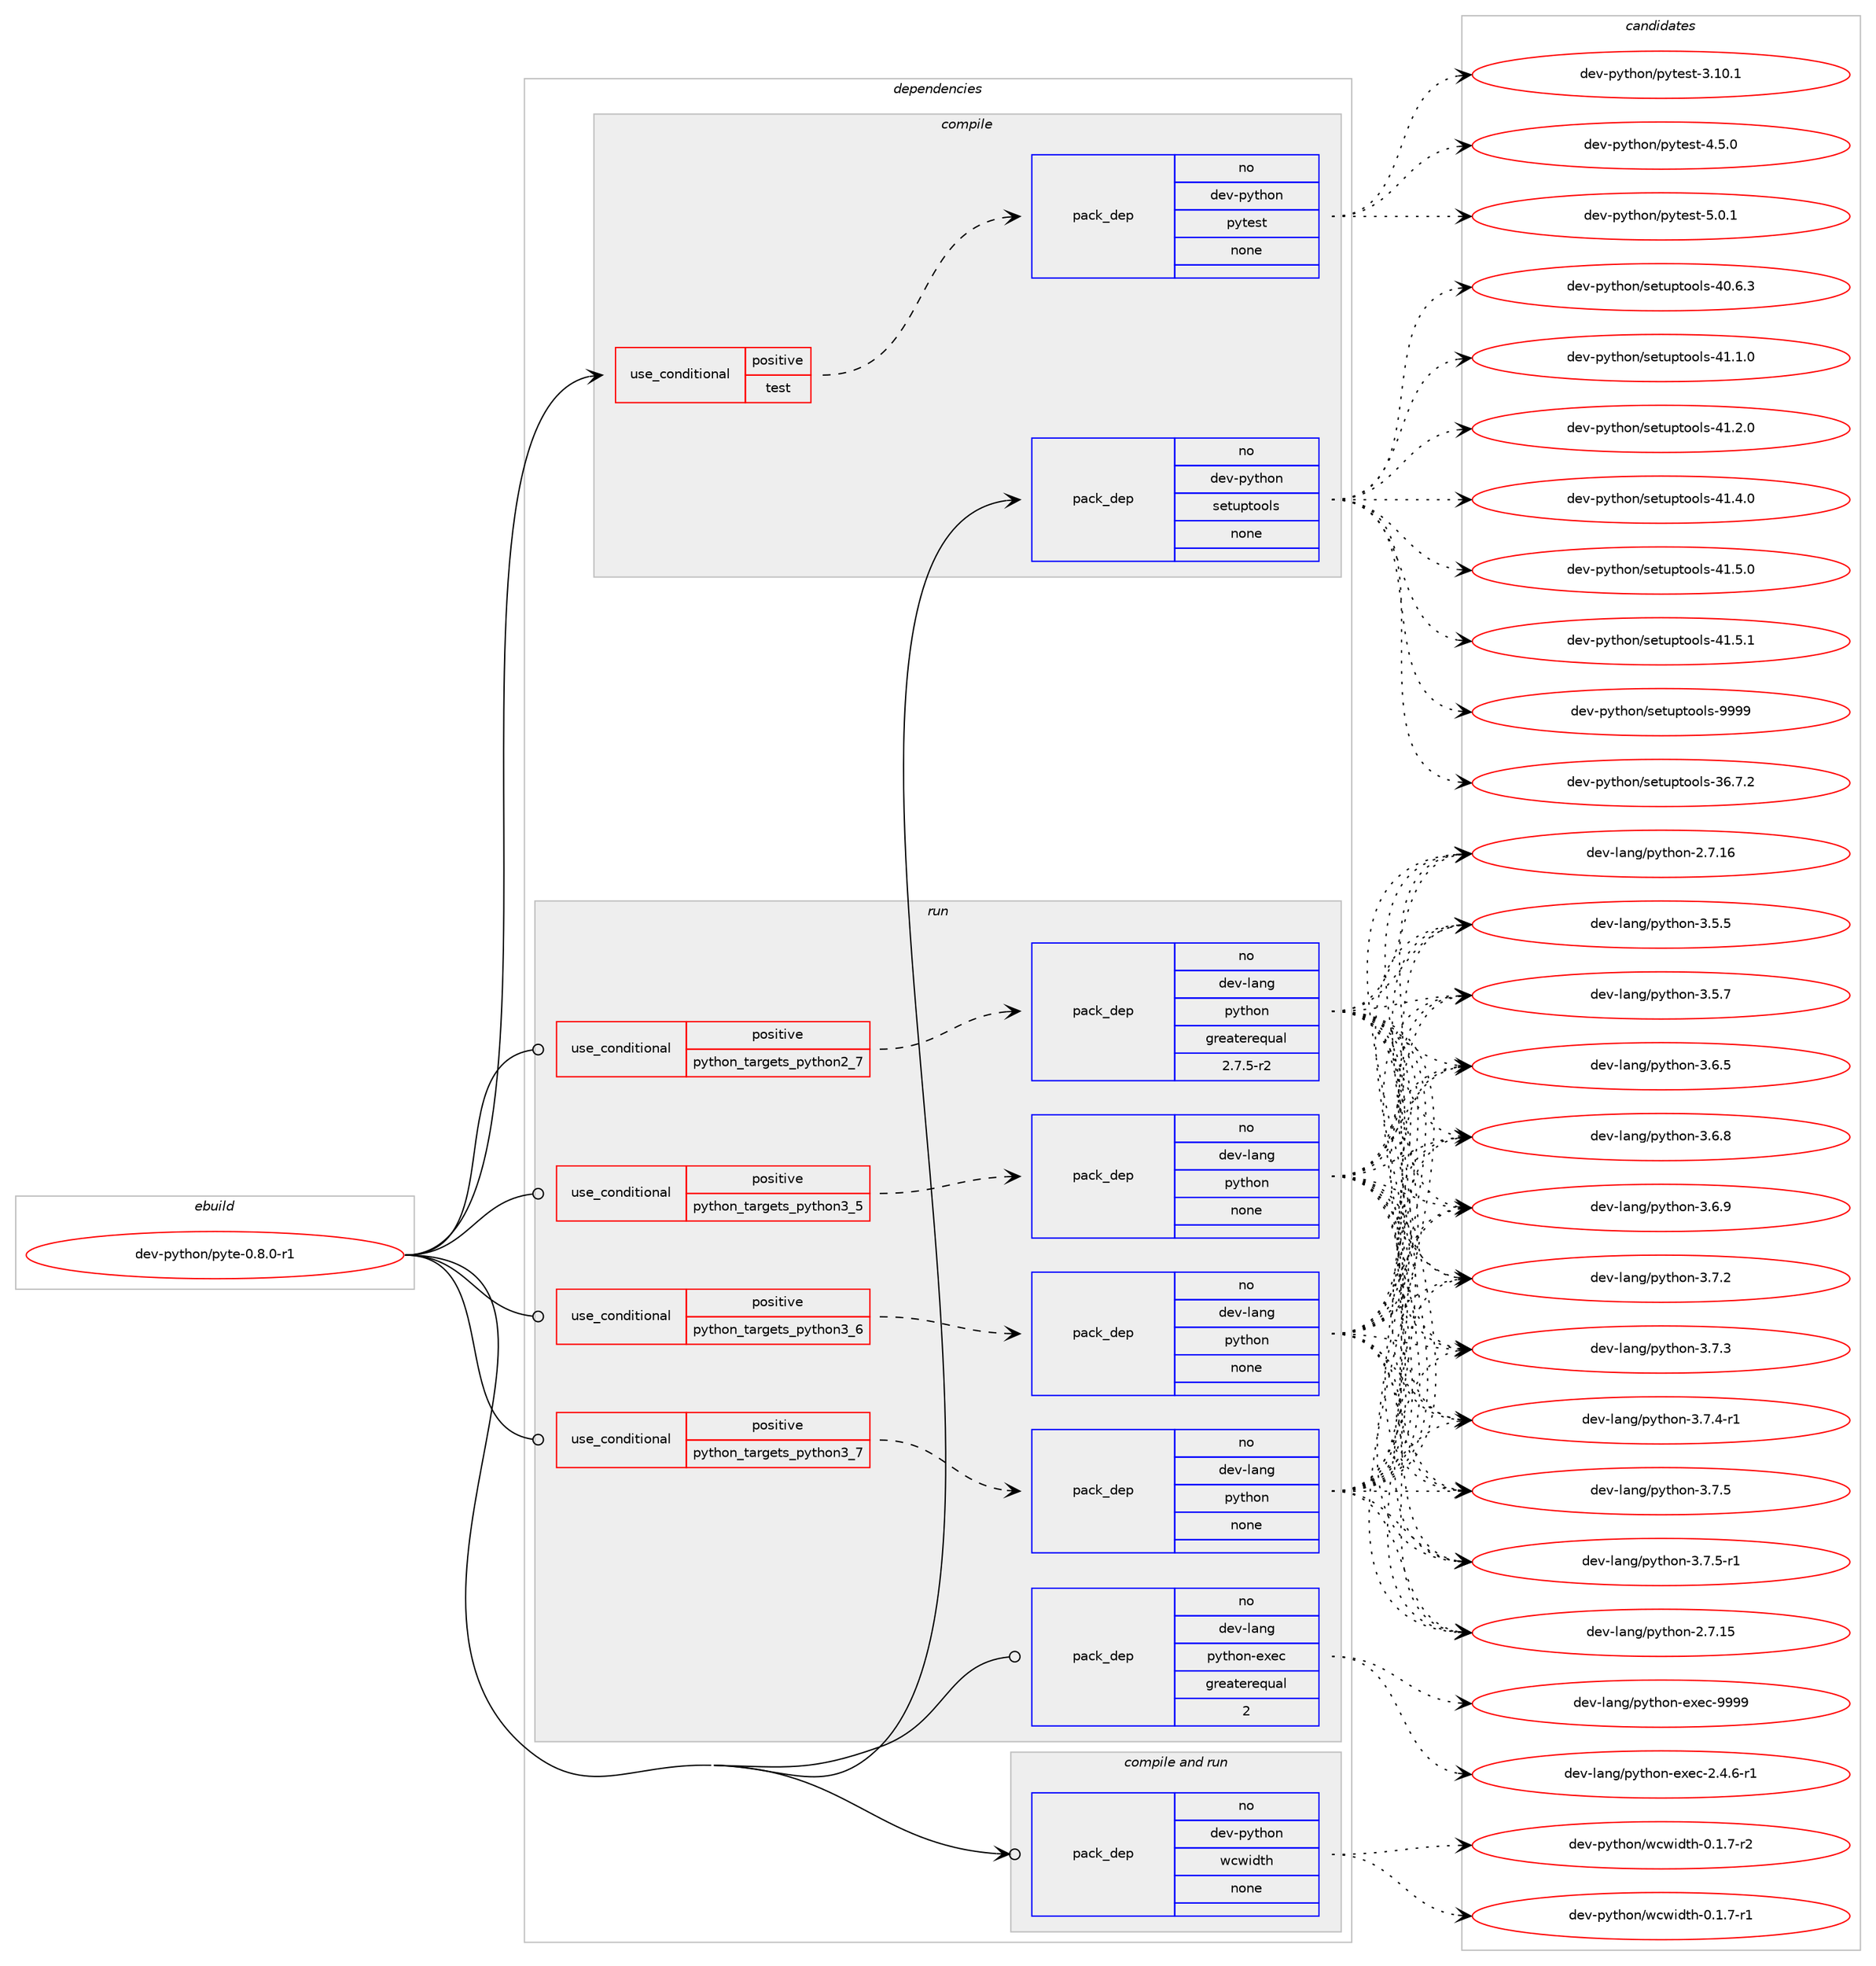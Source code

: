 digraph prolog {

# *************
# Graph options
# *************

newrank=true;
concentrate=true;
compound=true;
graph [rankdir=LR,fontname=Helvetica,fontsize=10,ranksep=1.5];#, ranksep=2.5, nodesep=0.2];
edge  [arrowhead=vee];
node  [fontname=Helvetica,fontsize=10];

# **********
# The ebuild
# **********

subgraph cluster_leftcol {
color=gray;
rank=same;
label=<<i>ebuild</i>>;
id [label="dev-python/pyte-0.8.0-r1", color=red, width=4, href="../dev-python/pyte-0.8.0-r1.svg"];
}

# ****************
# The dependencies
# ****************

subgraph cluster_midcol {
color=gray;
label=<<i>dependencies</i>>;
subgraph cluster_compile {
fillcolor="#eeeeee";
style=filled;
label=<<i>compile</i>>;
subgraph cond146903 {
dependency629026 [label=<<TABLE BORDER="0" CELLBORDER="1" CELLSPACING="0" CELLPADDING="4"><TR><TD ROWSPAN="3" CELLPADDING="10">use_conditional</TD></TR><TR><TD>positive</TD></TR><TR><TD>test</TD></TR></TABLE>>, shape=none, color=red];
subgraph pack470258 {
dependency629027 [label=<<TABLE BORDER="0" CELLBORDER="1" CELLSPACING="0" CELLPADDING="4" WIDTH="220"><TR><TD ROWSPAN="6" CELLPADDING="30">pack_dep</TD></TR><TR><TD WIDTH="110">no</TD></TR><TR><TD>dev-python</TD></TR><TR><TD>pytest</TD></TR><TR><TD>none</TD></TR><TR><TD></TD></TR></TABLE>>, shape=none, color=blue];
}
dependency629026:e -> dependency629027:w [weight=20,style="dashed",arrowhead="vee"];
}
id:e -> dependency629026:w [weight=20,style="solid",arrowhead="vee"];
subgraph pack470259 {
dependency629028 [label=<<TABLE BORDER="0" CELLBORDER="1" CELLSPACING="0" CELLPADDING="4" WIDTH="220"><TR><TD ROWSPAN="6" CELLPADDING="30">pack_dep</TD></TR><TR><TD WIDTH="110">no</TD></TR><TR><TD>dev-python</TD></TR><TR><TD>setuptools</TD></TR><TR><TD>none</TD></TR><TR><TD></TD></TR></TABLE>>, shape=none, color=blue];
}
id:e -> dependency629028:w [weight=20,style="solid",arrowhead="vee"];
}
subgraph cluster_compileandrun {
fillcolor="#eeeeee";
style=filled;
label=<<i>compile and run</i>>;
subgraph pack470260 {
dependency629029 [label=<<TABLE BORDER="0" CELLBORDER="1" CELLSPACING="0" CELLPADDING="4" WIDTH="220"><TR><TD ROWSPAN="6" CELLPADDING="30">pack_dep</TD></TR><TR><TD WIDTH="110">no</TD></TR><TR><TD>dev-python</TD></TR><TR><TD>wcwidth</TD></TR><TR><TD>none</TD></TR><TR><TD></TD></TR></TABLE>>, shape=none, color=blue];
}
id:e -> dependency629029:w [weight=20,style="solid",arrowhead="odotvee"];
}
subgraph cluster_run {
fillcolor="#eeeeee";
style=filled;
label=<<i>run</i>>;
subgraph cond146904 {
dependency629030 [label=<<TABLE BORDER="0" CELLBORDER="1" CELLSPACING="0" CELLPADDING="4"><TR><TD ROWSPAN="3" CELLPADDING="10">use_conditional</TD></TR><TR><TD>positive</TD></TR><TR><TD>python_targets_python2_7</TD></TR></TABLE>>, shape=none, color=red];
subgraph pack470261 {
dependency629031 [label=<<TABLE BORDER="0" CELLBORDER="1" CELLSPACING="0" CELLPADDING="4" WIDTH="220"><TR><TD ROWSPAN="6" CELLPADDING="30">pack_dep</TD></TR><TR><TD WIDTH="110">no</TD></TR><TR><TD>dev-lang</TD></TR><TR><TD>python</TD></TR><TR><TD>greaterequal</TD></TR><TR><TD>2.7.5-r2</TD></TR></TABLE>>, shape=none, color=blue];
}
dependency629030:e -> dependency629031:w [weight=20,style="dashed",arrowhead="vee"];
}
id:e -> dependency629030:w [weight=20,style="solid",arrowhead="odot"];
subgraph cond146905 {
dependency629032 [label=<<TABLE BORDER="0" CELLBORDER="1" CELLSPACING="0" CELLPADDING="4"><TR><TD ROWSPAN="3" CELLPADDING="10">use_conditional</TD></TR><TR><TD>positive</TD></TR><TR><TD>python_targets_python3_5</TD></TR></TABLE>>, shape=none, color=red];
subgraph pack470262 {
dependency629033 [label=<<TABLE BORDER="0" CELLBORDER="1" CELLSPACING="0" CELLPADDING="4" WIDTH="220"><TR><TD ROWSPAN="6" CELLPADDING="30">pack_dep</TD></TR><TR><TD WIDTH="110">no</TD></TR><TR><TD>dev-lang</TD></TR><TR><TD>python</TD></TR><TR><TD>none</TD></TR><TR><TD></TD></TR></TABLE>>, shape=none, color=blue];
}
dependency629032:e -> dependency629033:w [weight=20,style="dashed",arrowhead="vee"];
}
id:e -> dependency629032:w [weight=20,style="solid",arrowhead="odot"];
subgraph cond146906 {
dependency629034 [label=<<TABLE BORDER="0" CELLBORDER="1" CELLSPACING="0" CELLPADDING="4"><TR><TD ROWSPAN="3" CELLPADDING="10">use_conditional</TD></TR><TR><TD>positive</TD></TR><TR><TD>python_targets_python3_6</TD></TR></TABLE>>, shape=none, color=red];
subgraph pack470263 {
dependency629035 [label=<<TABLE BORDER="0" CELLBORDER="1" CELLSPACING="0" CELLPADDING="4" WIDTH="220"><TR><TD ROWSPAN="6" CELLPADDING="30">pack_dep</TD></TR><TR><TD WIDTH="110">no</TD></TR><TR><TD>dev-lang</TD></TR><TR><TD>python</TD></TR><TR><TD>none</TD></TR><TR><TD></TD></TR></TABLE>>, shape=none, color=blue];
}
dependency629034:e -> dependency629035:w [weight=20,style="dashed",arrowhead="vee"];
}
id:e -> dependency629034:w [weight=20,style="solid",arrowhead="odot"];
subgraph cond146907 {
dependency629036 [label=<<TABLE BORDER="0" CELLBORDER="1" CELLSPACING="0" CELLPADDING="4"><TR><TD ROWSPAN="3" CELLPADDING="10">use_conditional</TD></TR><TR><TD>positive</TD></TR><TR><TD>python_targets_python3_7</TD></TR></TABLE>>, shape=none, color=red];
subgraph pack470264 {
dependency629037 [label=<<TABLE BORDER="0" CELLBORDER="1" CELLSPACING="0" CELLPADDING="4" WIDTH="220"><TR><TD ROWSPAN="6" CELLPADDING="30">pack_dep</TD></TR><TR><TD WIDTH="110">no</TD></TR><TR><TD>dev-lang</TD></TR><TR><TD>python</TD></TR><TR><TD>none</TD></TR><TR><TD></TD></TR></TABLE>>, shape=none, color=blue];
}
dependency629036:e -> dependency629037:w [weight=20,style="dashed",arrowhead="vee"];
}
id:e -> dependency629036:w [weight=20,style="solid",arrowhead="odot"];
subgraph pack470265 {
dependency629038 [label=<<TABLE BORDER="0" CELLBORDER="1" CELLSPACING="0" CELLPADDING="4" WIDTH="220"><TR><TD ROWSPAN="6" CELLPADDING="30">pack_dep</TD></TR><TR><TD WIDTH="110">no</TD></TR><TR><TD>dev-lang</TD></TR><TR><TD>python-exec</TD></TR><TR><TD>greaterequal</TD></TR><TR><TD>2</TD></TR></TABLE>>, shape=none, color=blue];
}
id:e -> dependency629038:w [weight=20,style="solid",arrowhead="odot"];
}
}

# **************
# The candidates
# **************

subgraph cluster_choices {
rank=same;
color=gray;
label=<<i>candidates</i>>;

subgraph choice470258 {
color=black;
nodesep=1;
choice100101118451121211161041111104711212111610111511645514649484649 [label="dev-python/pytest-3.10.1", color=red, width=4,href="../dev-python/pytest-3.10.1.svg"];
choice1001011184511212111610411111047112121116101115116455246534648 [label="dev-python/pytest-4.5.0", color=red, width=4,href="../dev-python/pytest-4.5.0.svg"];
choice1001011184511212111610411111047112121116101115116455346484649 [label="dev-python/pytest-5.0.1", color=red, width=4,href="../dev-python/pytest-5.0.1.svg"];
dependency629027:e -> choice100101118451121211161041111104711212111610111511645514649484649:w [style=dotted,weight="100"];
dependency629027:e -> choice1001011184511212111610411111047112121116101115116455246534648:w [style=dotted,weight="100"];
dependency629027:e -> choice1001011184511212111610411111047112121116101115116455346484649:w [style=dotted,weight="100"];
}
subgraph choice470259 {
color=black;
nodesep=1;
choice100101118451121211161041111104711510111611711211611111110811545515446554650 [label="dev-python/setuptools-36.7.2", color=red, width=4,href="../dev-python/setuptools-36.7.2.svg"];
choice100101118451121211161041111104711510111611711211611111110811545524846544651 [label="dev-python/setuptools-40.6.3", color=red, width=4,href="../dev-python/setuptools-40.6.3.svg"];
choice100101118451121211161041111104711510111611711211611111110811545524946494648 [label="dev-python/setuptools-41.1.0", color=red, width=4,href="../dev-python/setuptools-41.1.0.svg"];
choice100101118451121211161041111104711510111611711211611111110811545524946504648 [label="dev-python/setuptools-41.2.0", color=red, width=4,href="../dev-python/setuptools-41.2.0.svg"];
choice100101118451121211161041111104711510111611711211611111110811545524946524648 [label="dev-python/setuptools-41.4.0", color=red, width=4,href="../dev-python/setuptools-41.4.0.svg"];
choice100101118451121211161041111104711510111611711211611111110811545524946534648 [label="dev-python/setuptools-41.5.0", color=red, width=4,href="../dev-python/setuptools-41.5.0.svg"];
choice100101118451121211161041111104711510111611711211611111110811545524946534649 [label="dev-python/setuptools-41.5.1", color=red, width=4,href="../dev-python/setuptools-41.5.1.svg"];
choice10010111845112121116104111110471151011161171121161111111081154557575757 [label="dev-python/setuptools-9999", color=red, width=4,href="../dev-python/setuptools-9999.svg"];
dependency629028:e -> choice100101118451121211161041111104711510111611711211611111110811545515446554650:w [style=dotted,weight="100"];
dependency629028:e -> choice100101118451121211161041111104711510111611711211611111110811545524846544651:w [style=dotted,weight="100"];
dependency629028:e -> choice100101118451121211161041111104711510111611711211611111110811545524946494648:w [style=dotted,weight="100"];
dependency629028:e -> choice100101118451121211161041111104711510111611711211611111110811545524946504648:w [style=dotted,weight="100"];
dependency629028:e -> choice100101118451121211161041111104711510111611711211611111110811545524946524648:w [style=dotted,weight="100"];
dependency629028:e -> choice100101118451121211161041111104711510111611711211611111110811545524946534648:w [style=dotted,weight="100"];
dependency629028:e -> choice100101118451121211161041111104711510111611711211611111110811545524946534649:w [style=dotted,weight="100"];
dependency629028:e -> choice10010111845112121116104111110471151011161171121161111111081154557575757:w [style=dotted,weight="100"];
}
subgraph choice470260 {
color=black;
nodesep=1;
choice1001011184511212111610411111047119991191051001161044548464946554511449 [label="dev-python/wcwidth-0.1.7-r1", color=red, width=4,href="../dev-python/wcwidth-0.1.7-r1.svg"];
choice1001011184511212111610411111047119991191051001161044548464946554511450 [label="dev-python/wcwidth-0.1.7-r2", color=red, width=4,href="../dev-python/wcwidth-0.1.7-r2.svg"];
dependency629029:e -> choice1001011184511212111610411111047119991191051001161044548464946554511449:w [style=dotted,weight="100"];
dependency629029:e -> choice1001011184511212111610411111047119991191051001161044548464946554511450:w [style=dotted,weight="100"];
}
subgraph choice470261 {
color=black;
nodesep=1;
choice10010111845108971101034711212111610411111045504655464953 [label="dev-lang/python-2.7.15", color=red, width=4,href="../dev-lang/python-2.7.15.svg"];
choice10010111845108971101034711212111610411111045504655464954 [label="dev-lang/python-2.7.16", color=red, width=4,href="../dev-lang/python-2.7.16.svg"];
choice100101118451089711010347112121116104111110455146534653 [label="dev-lang/python-3.5.5", color=red, width=4,href="../dev-lang/python-3.5.5.svg"];
choice100101118451089711010347112121116104111110455146534655 [label="dev-lang/python-3.5.7", color=red, width=4,href="../dev-lang/python-3.5.7.svg"];
choice100101118451089711010347112121116104111110455146544653 [label="dev-lang/python-3.6.5", color=red, width=4,href="../dev-lang/python-3.6.5.svg"];
choice100101118451089711010347112121116104111110455146544656 [label="dev-lang/python-3.6.8", color=red, width=4,href="../dev-lang/python-3.6.8.svg"];
choice100101118451089711010347112121116104111110455146544657 [label="dev-lang/python-3.6.9", color=red, width=4,href="../dev-lang/python-3.6.9.svg"];
choice100101118451089711010347112121116104111110455146554650 [label="dev-lang/python-3.7.2", color=red, width=4,href="../dev-lang/python-3.7.2.svg"];
choice100101118451089711010347112121116104111110455146554651 [label="dev-lang/python-3.7.3", color=red, width=4,href="../dev-lang/python-3.7.3.svg"];
choice1001011184510897110103471121211161041111104551465546524511449 [label="dev-lang/python-3.7.4-r1", color=red, width=4,href="../dev-lang/python-3.7.4-r1.svg"];
choice100101118451089711010347112121116104111110455146554653 [label="dev-lang/python-3.7.5", color=red, width=4,href="../dev-lang/python-3.7.5.svg"];
choice1001011184510897110103471121211161041111104551465546534511449 [label="dev-lang/python-3.7.5-r1", color=red, width=4,href="../dev-lang/python-3.7.5-r1.svg"];
dependency629031:e -> choice10010111845108971101034711212111610411111045504655464953:w [style=dotted,weight="100"];
dependency629031:e -> choice10010111845108971101034711212111610411111045504655464954:w [style=dotted,weight="100"];
dependency629031:e -> choice100101118451089711010347112121116104111110455146534653:w [style=dotted,weight="100"];
dependency629031:e -> choice100101118451089711010347112121116104111110455146534655:w [style=dotted,weight="100"];
dependency629031:e -> choice100101118451089711010347112121116104111110455146544653:w [style=dotted,weight="100"];
dependency629031:e -> choice100101118451089711010347112121116104111110455146544656:w [style=dotted,weight="100"];
dependency629031:e -> choice100101118451089711010347112121116104111110455146544657:w [style=dotted,weight="100"];
dependency629031:e -> choice100101118451089711010347112121116104111110455146554650:w [style=dotted,weight="100"];
dependency629031:e -> choice100101118451089711010347112121116104111110455146554651:w [style=dotted,weight="100"];
dependency629031:e -> choice1001011184510897110103471121211161041111104551465546524511449:w [style=dotted,weight="100"];
dependency629031:e -> choice100101118451089711010347112121116104111110455146554653:w [style=dotted,weight="100"];
dependency629031:e -> choice1001011184510897110103471121211161041111104551465546534511449:w [style=dotted,weight="100"];
}
subgraph choice470262 {
color=black;
nodesep=1;
choice10010111845108971101034711212111610411111045504655464953 [label="dev-lang/python-2.7.15", color=red, width=4,href="../dev-lang/python-2.7.15.svg"];
choice10010111845108971101034711212111610411111045504655464954 [label="dev-lang/python-2.7.16", color=red, width=4,href="../dev-lang/python-2.7.16.svg"];
choice100101118451089711010347112121116104111110455146534653 [label="dev-lang/python-3.5.5", color=red, width=4,href="../dev-lang/python-3.5.5.svg"];
choice100101118451089711010347112121116104111110455146534655 [label="dev-lang/python-3.5.7", color=red, width=4,href="../dev-lang/python-3.5.7.svg"];
choice100101118451089711010347112121116104111110455146544653 [label="dev-lang/python-3.6.5", color=red, width=4,href="../dev-lang/python-3.6.5.svg"];
choice100101118451089711010347112121116104111110455146544656 [label="dev-lang/python-3.6.8", color=red, width=4,href="../dev-lang/python-3.6.8.svg"];
choice100101118451089711010347112121116104111110455146544657 [label="dev-lang/python-3.6.9", color=red, width=4,href="../dev-lang/python-3.6.9.svg"];
choice100101118451089711010347112121116104111110455146554650 [label="dev-lang/python-3.7.2", color=red, width=4,href="../dev-lang/python-3.7.2.svg"];
choice100101118451089711010347112121116104111110455146554651 [label="dev-lang/python-3.7.3", color=red, width=4,href="../dev-lang/python-3.7.3.svg"];
choice1001011184510897110103471121211161041111104551465546524511449 [label="dev-lang/python-3.7.4-r1", color=red, width=4,href="../dev-lang/python-3.7.4-r1.svg"];
choice100101118451089711010347112121116104111110455146554653 [label="dev-lang/python-3.7.5", color=red, width=4,href="../dev-lang/python-3.7.5.svg"];
choice1001011184510897110103471121211161041111104551465546534511449 [label="dev-lang/python-3.7.5-r1", color=red, width=4,href="../dev-lang/python-3.7.5-r1.svg"];
dependency629033:e -> choice10010111845108971101034711212111610411111045504655464953:w [style=dotted,weight="100"];
dependency629033:e -> choice10010111845108971101034711212111610411111045504655464954:w [style=dotted,weight="100"];
dependency629033:e -> choice100101118451089711010347112121116104111110455146534653:w [style=dotted,weight="100"];
dependency629033:e -> choice100101118451089711010347112121116104111110455146534655:w [style=dotted,weight="100"];
dependency629033:e -> choice100101118451089711010347112121116104111110455146544653:w [style=dotted,weight="100"];
dependency629033:e -> choice100101118451089711010347112121116104111110455146544656:w [style=dotted,weight="100"];
dependency629033:e -> choice100101118451089711010347112121116104111110455146544657:w [style=dotted,weight="100"];
dependency629033:e -> choice100101118451089711010347112121116104111110455146554650:w [style=dotted,weight="100"];
dependency629033:e -> choice100101118451089711010347112121116104111110455146554651:w [style=dotted,weight="100"];
dependency629033:e -> choice1001011184510897110103471121211161041111104551465546524511449:w [style=dotted,weight="100"];
dependency629033:e -> choice100101118451089711010347112121116104111110455146554653:w [style=dotted,weight="100"];
dependency629033:e -> choice1001011184510897110103471121211161041111104551465546534511449:w [style=dotted,weight="100"];
}
subgraph choice470263 {
color=black;
nodesep=1;
choice10010111845108971101034711212111610411111045504655464953 [label="dev-lang/python-2.7.15", color=red, width=4,href="../dev-lang/python-2.7.15.svg"];
choice10010111845108971101034711212111610411111045504655464954 [label="dev-lang/python-2.7.16", color=red, width=4,href="../dev-lang/python-2.7.16.svg"];
choice100101118451089711010347112121116104111110455146534653 [label="dev-lang/python-3.5.5", color=red, width=4,href="../dev-lang/python-3.5.5.svg"];
choice100101118451089711010347112121116104111110455146534655 [label="dev-lang/python-3.5.7", color=red, width=4,href="../dev-lang/python-3.5.7.svg"];
choice100101118451089711010347112121116104111110455146544653 [label="dev-lang/python-3.6.5", color=red, width=4,href="../dev-lang/python-3.6.5.svg"];
choice100101118451089711010347112121116104111110455146544656 [label="dev-lang/python-3.6.8", color=red, width=4,href="../dev-lang/python-3.6.8.svg"];
choice100101118451089711010347112121116104111110455146544657 [label="dev-lang/python-3.6.9", color=red, width=4,href="../dev-lang/python-3.6.9.svg"];
choice100101118451089711010347112121116104111110455146554650 [label="dev-lang/python-3.7.2", color=red, width=4,href="../dev-lang/python-3.7.2.svg"];
choice100101118451089711010347112121116104111110455146554651 [label="dev-lang/python-3.7.3", color=red, width=4,href="../dev-lang/python-3.7.3.svg"];
choice1001011184510897110103471121211161041111104551465546524511449 [label="dev-lang/python-3.7.4-r1", color=red, width=4,href="../dev-lang/python-3.7.4-r1.svg"];
choice100101118451089711010347112121116104111110455146554653 [label="dev-lang/python-3.7.5", color=red, width=4,href="../dev-lang/python-3.7.5.svg"];
choice1001011184510897110103471121211161041111104551465546534511449 [label="dev-lang/python-3.7.5-r1", color=red, width=4,href="../dev-lang/python-3.7.5-r1.svg"];
dependency629035:e -> choice10010111845108971101034711212111610411111045504655464953:w [style=dotted,weight="100"];
dependency629035:e -> choice10010111845108971101034711212111610411111045504655464954:w [style=dotted,weight="100"];
dependency629035:e -> choice100101118451089711010347112121116104111110455146534653:w [style=dotted,weight="100"];
dependency629035:e -> choice100101118451089711010347112121116104111110455146534655:w [style=dotted,weight="100"];
dependency629035:e -> choice100101118451089711010347112121116104111110455146544653:w [style=dotted,weight="100"];
dependency629035:e -> choice100101118451089711010347112121116104111110455146544656:w [style=dotted,weight="100"];
dependency629035:e -> choice100101118451089711010347112121116104111110455146544657:w [style=dotted,weight="100"];
dependency629035:e -> choice100101118451089711010347112121116104111110455146554650:w [style=dotted,weight="100"];
dependency629035:e -> choice100101118451089711010347112121116104111110455146554651:w [style=dotted,weight="100"];
dependency629035:e -> choice1001011184510897110103471121211161041111104551465546524511449:w [style=dotted,weight="100"];
dependency629035:e -> choice100101118451089711010347112121116104111110455146554653:w [style=dotted,weight="100"];
dependency629035:e -> choice1001011184510897110103471121211161041111104551465546534511449:w [style=dotted,weight="100"];
}
subgraph choice470264 {
color=black;
nodesep=1;
choice10010111845108971101034711212111610411111045504655464953 [label="dev-lang/python-2.7.15", color=red, width=4,href="../dev-lang/python-2.7.15.svg"];
choice10010111845108971101034711212111610411111045504655464954 [label="dev-lang/python-2.7.16", color=red, width=4,href="../dev-lang/python-2.7.16.svg"];
choice100101118451089711010347112121116104111110455146534653 [label="dev-lang/python-3.5.5", color=red, width=4,href="../dev-lang/python-3.5.5.svg"];
choice100101118451089711010347112121116104111110455146534655 [label="dev-lang/python-3.5.7", color=red, width=4,href="../dev-lang/python-3.5.7.svg"];
choice100101118451089711010347112121116104111110455146544653 [label="dev-lang/python-3.6.5", color=red, width=4,href="../dev-lang/python-3.6.5.svg"];
choice100101118451089711010347112121116104111110455146544656 [label="dev-lang/python-3.6.8", color=red, width=4,href="../dev-lang/python-3.6.8.svg"];
choice100101118451089711010347112121116104111110455146544657 [label="dev-lang/python-3.6.9", color=red, width=4,href="../dev-lang/python-3.6.9.svg"];
choice100101118451089711010347112121116104111110455146554650 [label="dev-lang/python-3.7.2", color=red, width=4,href="../dev-lang/python-3.7.2.svg"];
choice100101118451089711010347112121116104111110455146554651 [label="dev-lang/python-3.7.3", color=red, width=4,href="../dev-lang/python-3.7.3.svg"];
choice1001011184510897110103471121211161041111104551465546524511449 [label="dev-lang/python-3.7.4-r1", color=red, width=4,href="../dev-lang/python-3.7.4-r1.svg"];
choice100101118451089711010347112121116104111110455146554653 [label="dev-lang/python-3.7.5", color=red, width=4,href="../dev-lang/python-3.7.5.svg"];
choice1001011184510897110103471121211161041111104551465546534511449 [label="dev-lang/python-3.7.5-r1", color=red, width=4,href="../dev-lang/python-3.7.5-r1.svg"];
dependency629037:e -> choice10010111845108971101034711212111610411111045504655464953:w [style=dotted,weight="100"];
dependency629037:e -> choice10010111845108971101034711212111610411111045504655464954:w [style=dotted,weight="100"];
dependency629037:e -> choice100101118451089711010347112121116104111110455146534653:w [style=dotted,weight="100"];
dependency629037:e -> choice100101118451089711010347112121116104111110455146534655:w [style=dotted,weight="100"];
dependency629037:e -> choice100101118451089711010347112121116104111110455146544653:w [style=dotted,weight="100"];
dependency629037:e -> choice100101118451089711010347112121116104111110455146544656:w [style=dotted,weight="100"];
dependency629037:e -> choice100101118451089711010347112121116104111110455146544657:w [style=dotted,weight="100"];
dependency629037:e -> choice100101118451089711010347112121116104111110455146554650:w [style=dotted,weight="100"];
dependency629037:e -> choice100101118451089711010347112121116104111110455146554651:w [style=dotted,weight="100"];
dependency629037:e -> choice1001011184510897110103471121211161041111104551465546524511449:w [style=dotted,weight="100"];
dependency629037:e -> choice100101118451089711010347112121116104111110455146554653:w [style=dotted,weight="100"];
dependency629037:e -> choice1001011184510897110103471121211161041111104551465546534511449:w [style=dotted,weight="100"];
}
subgraph choice470265 {
color=black;
nodesep=1;
choice10010111845108971101034711212111610411111045101120101994550465246544511449 [label="dev-lang/python-exec-2.4.6-r1", color=red, width=4,href="../dev-lang/python-exec-2.4.6-r1.svg"];
choice10010111845108971101034711212111610411111045101120101994557575757 [label="dev-lang/python-exec-9999", color=red, width=4,href="../dev-lang/python-exec-9999.svg"];
dependency629038:e -> choice10010111845108971101034711212111610411111045101120101994550465246544511449:w [style=dotted,weight="100"];
dependency629038:e -> choice10010111845108971101034711212111610411111045101120101994557575757:w [style=dotted,weight="100"];
}
}

}
